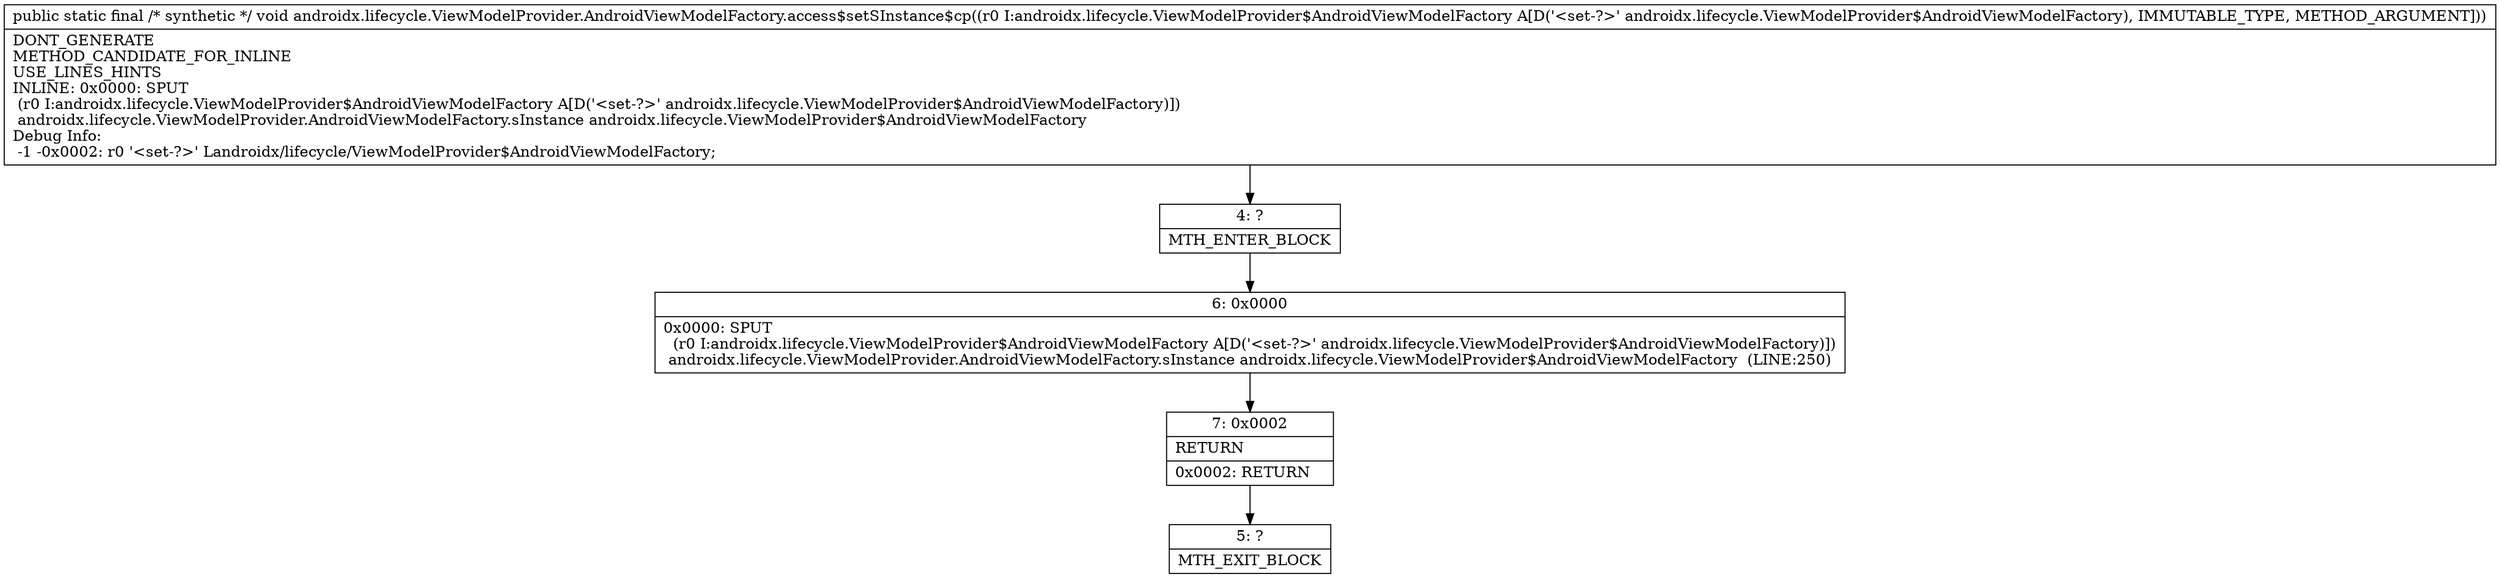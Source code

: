 digraph "CFG forandroidx.lifecycle.ViewModelProvider.AndroidViewModelFactory.access$setSInstance$cp(Landroidx\/lifecycle\/ViewModelProvider$AndroidViewModelFactory;)V" {
Node_4 [shape=record,label="{4\:\ ?|MTH_ENTER_BLOCK\l}"];
Node_6 [shape=record,label="{6\:\ 0x0000|0x0000: SPUT  \l  (r0 I:androidx.lifecycle.ViewModelProvider$AndroidViewModelFactory A[D('\<set\-?\>' androidx.lifecycle.ViewModelProvider$AndroidViewModelFactory)])\l androidx.lifecycle.ViewModelProvider.AndroidViewModelFactory.sInstance androidx.lifecycle.ViewModelProvider$AndroidViewModelFactory  (LINE:250)\l}"];
Node_7 [shape=record,label="{7\:\ 0x0002|RETURN\l|0x0002: RETURN   \l}"];
Node_5 [shape=record,label="{5\:\ ?|MTH_EXIT_BLOCK\l}"];
MethodNode[shape=record,label="{public static final \/* synthetic *\/ void androidx.lifecycle.ViewModelProvider.AndroidViewModelFactory.access$setSInstance$cp((r0 I:androidx.lifecycle.ViewModelProvider$AndroidViewModelFactory A[D('\<set\-?\>' androidx.lifecycle.ViewModelProvider$AndroidViewModelFactory), IMMUTABLE_TYPE, METHOD_ARGUMENT]))  | DONT_GENERATE\lMETHOD_CANDIDATE_FOR_INLINE\lUSE_LINES_HINTS\lINLINE: 0x0000: SPUT  \l  (r0 I:androidx.lifecycle.ViewModelProvider$AndroidViewModelFactory A[D('\<set\-?\>' androidx.lifecycle.ViewModelProvider$AndroidViewModelFactory)])\l androidx.lifecycle.ViewModelProvider.AndroidViewModelFactory.sInstance androidx.lifecycle.ViewModelProvider$AndroidViewModelFactory\lDebug Info:\l  \-1 \-0x0002: r0 '\<set\-?\>' Landroidx\/lifecycle\/ViewModelProvider$AndroidViewModelFactory;\l}"];
MethodNode -> Node_4;Node_4 -> Node_6;
Node_6 -> Node_7;
Node_7 -> Node_5;
}


